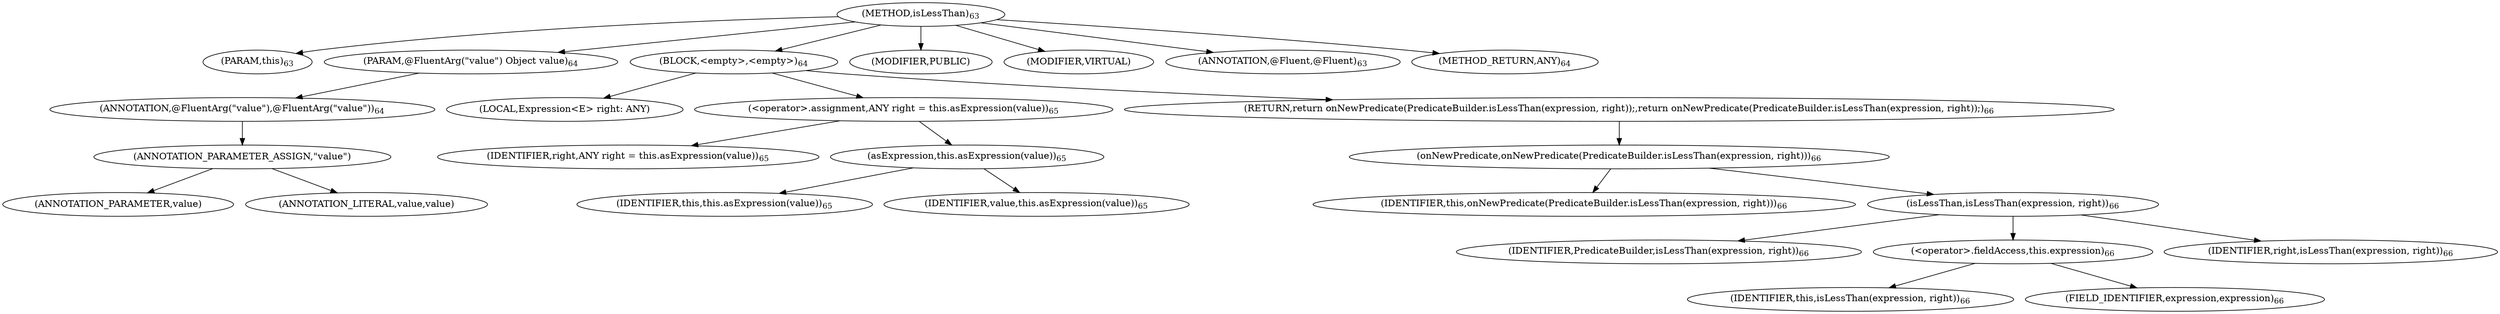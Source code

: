 digraph "isLessThan" {  
"175" [label = <(METHOD,isLessThan)<SUB>63</SUB>> ]
"12" [label = <(PARAM,this)<SUB>63</SUB>> ]
"176" [label = <(PARAM,@FluentArg(&quot;value&quot;) Object value)<SUB>64</SUB>> ]
"177" [label = <(ANNOTATION,@FluentArg(&quot;value&quot;),@FluentArg(&quot;value&quot;))<SUB>64</SUB>> ]
"178" [label = <(ANNOTATION_PARAMETER_ASSIGN,&quot;value&quot;)> ]
"179" [label = <(ANNOTATION_PARAMETER,value)> ]
"180" [label = <(ANNOTATION_LITERAL,value,value)> ]
"181" [label = <(BLOCK,&lt;empty&gt;,&lt;empty&gt;)<SUB>64</SUB>> ]
"182" [label = <(LOCAL,Expression&lt;E&gt; right: ANY)> ]
"183" [label = <(&lt;operator&gt;.assignment,ANY right = this.asExpression(value))<SUB>65</SUB>> ]
"184" [label = <(IDENTIFIER,right,ANY right = this.asExpression(value))<SUB>65</SUB>> ]
"185" [label = <(asExpression,this.asExpression(value))<SUB>65</SUB>> ]
"11" [label = <(IDENTIFIER,this,this.asExpression(value))<SUB>65</SUB>> ]
"186" [label = <(IDENTIFIER,value,this.asExpression(value))<SUB>65</SUB>> ]
"187" [label = <(RETURN,return onNewPredicate(PredicateBuilder.isLessThan(expression, right));,return onNewPredicate(PredicateBuilder.isLessThan(expression, right));)<SUB>66</SUB>> ]
"188" [label = <(onNewPredicate,onNewPredicate(PredicateBuilder.isLessThan(expression, right)))<SUB>66</SUB>> ]
"13" [label = <(IDENTIFIER,this,onNewPredicate(PredicateBuilder.isLessThan(expression, right)))<SUB>66</SUB>> ]
"189" [label = <(isLessThan,isLessThan(expression, right))<SUB>66</SUB>> ]
"190" [label = <(IDENTIFIER,PredicateBuilder,isLessThan(expression, right))<SUB>66</SUB>> ]
"191" [label = <(&lt;operator&gt;.fieldAccess,this.expression)<SUB>66</SUB>> ]
"192" [label = <(IDENTIFIER,this,isLessThan(expression, right))<SUB>66</SUB>> ]
"193" [label = <(FIELD_IDENTIFIER,expression,expression)<SUB>66</SUB>> ]
"194" [label = <(IDENTIFIER,right,isLessThan(expression, right))<SUB>66</SUB>> ]
"195" [label = <(MODIFIER,PUBLIC)> ]
"196" [label = <(MODIFIER,VIRTUAL)> ]
"197" [label = <(ANNOTATION,@Fluent,@Fluent)<SUB>63</SUB>> ]
"198" [label = <(METHOD_RETURN,ANY)<SUB>64</SUB>> ]
  "175" -> "12" 
  "175" -> "176" 
  "175" -> "181" 
  "175" -> "195" 
  "175" -> "196" 
  "175" -> "197" 
  "175" -> "198" 
  "176" -> "177" 
  "177" -> "178" 
  "178" -> "179" 
  "178" -> "180" 
  "181" -> "182" 
  "181" -> "183" 
  "181" -> "187" 
  "183" -> "184" 
  "183" -> "185" 
  "185" -> "11" 
  "185" -> "186" 
  "187" -> "188" 
  "188" -> "13" 
  "188" -> "189" 
  "189" -> "190" 
  "189" -> "191" 
  "189" -> "194" 
  "191" -> "192" 
  "191" -> "193" 
}
